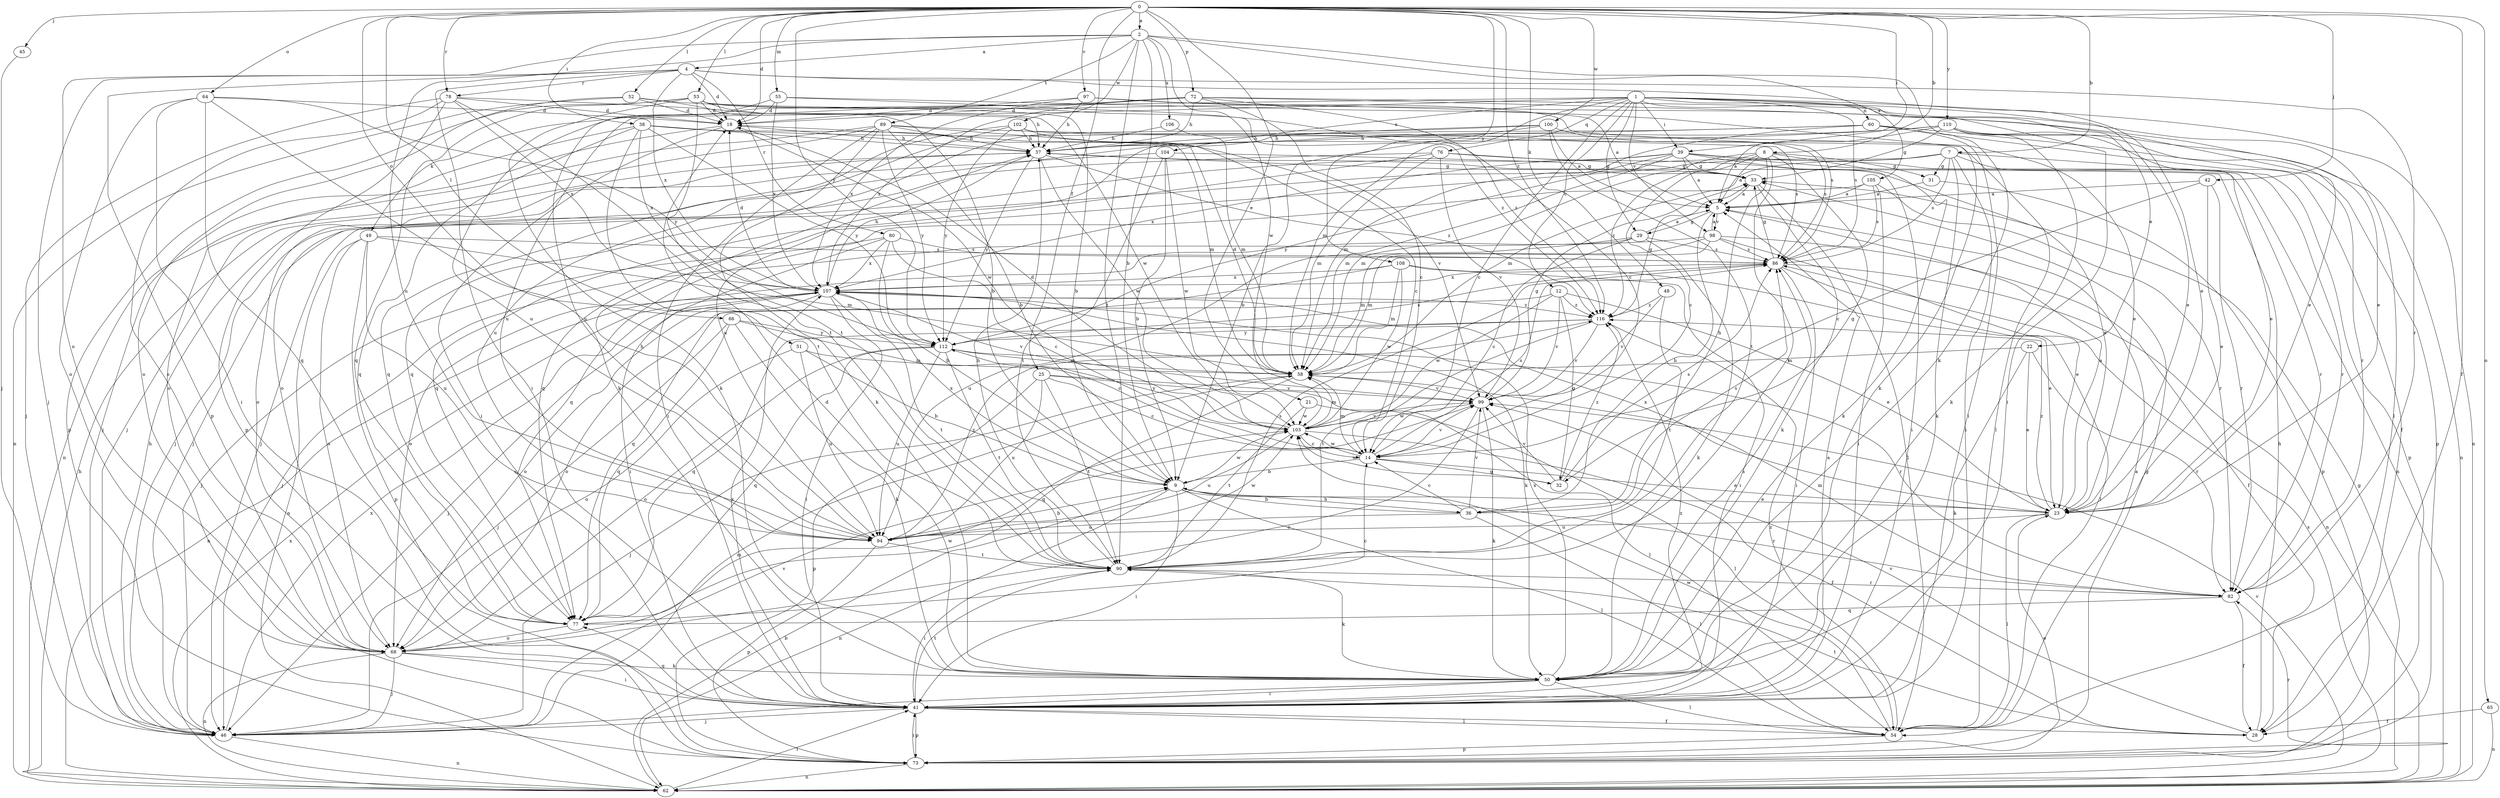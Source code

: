 strict digraph  {
0;
1;
2;
4;
5;
7;
8;
9;
12;
14;
18;
21;
22;
23;
25;
28;
29;
31;
32;
33;
36;
37;
38;
39;
41;
42;
45;
46;
48;
49;
50;
51;
52;
53;
54;
55;
58;
60;
62;
64;
65;
66;
68;
72;
73;
76;
77;
78;
80;
82;
86;
89;
90;
94;
97;
98;
99;
100;
102;
103;
104;
105;
106;
107;
108;
110;
112;
116;
0 -> 2  [label=a];
0 -> 7  [label=b];
0 -> 8  [label=b];
0 -> 18  [label=d];
0 -> 21  [label=e];
0 -> 25  [label=f];
0 -> 28  [label=f];
0 -> 38  [label=i];
0 -> 39  [label=i];
0 -> 42  [label=j];
0 -> 45  [label=j];
0 -> 48  [label=k];
0 -> 51  [label=l];
0 -> 52  [label=l];
0 -> 53  [label=l];
0 -> 55  [label=m];
0 -> 64  [label=o];
0 -> 65  [label=o];
0 -> 66  [label=o];
0 -> 72  [label=p];
0 -> 78  [label=r];
0 -> 97  [label=v];
0 -> 100  [label=w];
0 -> 108  [label=y];
0 -> 110  [label=y];
0 -> 112  [label=y];
0 -> 116  [label=z];
1 -> 12  [label=c];
1 -> 14  [label=c];
1 -> 22  [label=e];
1 -> 23  [label=e];
1 -> 29  [label=g];
1 -> 39  [label=i];
1 -> 41  [label=i];
1 -> 49  [label=k];
1 -> 58  [label=m];
1 -> 60  [label=n];
1 -> 62  [label=n];
1 -> 76  [label=q];
1 -> 86  [label=s];
1 -> 94  [label=u];
1 -> 98  [label=v];
1 -> 104  [label=x];
2 -> 4  [label=a];
2 -> 9  [label=b];
2 -> 50  [label=k];
2 -> 68  [label=o];
2 -> 89  [label=t];
2 -> 90  [label=t];
2 -> 94  [label=u];
2 -> 102  [label=w];
2 -> 103  [label=w];
2 -> 105  [label=x];
2 -> 106  [label=x];
4 -> 18  [label=d];
4 -> 23  [label=e];
4 -> 41  [label=i];
4 -> 46  [label=j];
4 -> 73  [label=p];
4 -> 78  [label=r];
4 -> 80  [label=r];
4 -> 82  [label=r];
4 -> 107  [label=x];
5 -> 29  [label=g];
5 -> 36  [label=h];
5 -> 98  [label=v];
7 -> 31  [label=g];
7 -> 41  [label=i];
7 -> 46  [label=j];
7 -> 50  [label=k];
7 -> 58  [label=m];
7 -> 73  [label=p];
7 -> 77  [label=q];
7 -> 82  [label=r];
7 -> 86  [label=s];
8 -> 5  [label=a];
8 -> 14  [label=c];
8 -> 31  [label=g];
8 -> 32  [label=g];
8 -> 36  [label=h];
8 -> 50  [label=k];
8 -> 58  [label=m];
8 -> 90  [label=t];
8 -> 116  [label=z];
9 -> 23  [label=e];
9 -> 36  [label=h];
9 -> 41  [label=i];
9 -> 54  [label=l];
9 -> 62  [label=n];
9 -> 82  [label=r];
9 -> 103  [label=w];
9 -> 107  [label=x];
12 -> 23  [label=e];
12 -> 32  [label=g];
12 -> 68  [label=o];
12 -> 99  [label=v];
12 -> 103  [label=w];
12 -> 116  [label=z];
14 -> 9  [label=b];
14 -> 23  [label=e];
14 -> 32  [label=g];
14 -> 58  [label=m];
14 -> 86  [label=s];
14 -> 99  [label=v];
14 -> 103  [label=w];
18 -> 37  [label=h];
18 -> 41  [label=i];
18 -> 46  [label=j];
18 -> 103  [label=w];
21 -> 54  [label=l];
21 -> 90  [label=t];
21 -> 103  [label=w];
22 -> 23  [label=e];
22 -> 50  [label=k];
22 -> 58  [label=m];
22 -> 82  [label=r];
23 -> 5  [label=a];
23 -> 54  [label=l];
23 -> 94  [label=u];
23 -> 107  [label=x];
23 -> 116  [label=z];
25 -> 14  [label=c];
25 -> 54  [label=l];
25 -> 73  [label=p];
25 -> 90  [label=t];
25 -> 94  [label=u];
25 -> 99  [label=v];
28 -> 37  [label=h];
28 -> 90  [label=t];
28 -> 99  [label=v];
29 -> 5  [label=a];
29 -> 14  [label=c];
29 -> 46  [label=j];
29 -> 50  [label=k];
29 -> 58  [label=m];
29 -> 86  [label=s];
31 -> 5  [label=a];
31 -> 73  [label=p];
32 -> 86  [label=s];
32 -> 99  [label=v];
32 -> 103  [label=w];
32 -> 116  [label=z];
33 -> 5  [label=a];
33 -> 50  [label=k];
33 -> 54  [label=l];
36 -> 9  [label=b];
36 -> 14  [label=c];
36 -> 54  [label=l];
36 -> 86  [label=s];
36 -> 94  [label=u];
36 -> 99  [label=v];
37 -> 33  [label=g];
37 -> 103  [label=w];
37 -> 112  [label=y];
37 -> 116  [label=z];
38 -> 37  [label=h];
38 -> 54  [label=l];
38 -> 58  [label=m];
38 -> 68  [label=o];
38 -> 77  [label=q];
38 -> 90  [label=t];
38 -> 107  [label=x];
38 -> 112  [label=y];
39 -> 5  [label=a];
39 -> 33  [label=g];
39 -> 41  [label=i];
39 -> 46  [label=j];
39 -> 58  [label=m];
39 -> 62  [label=n];
39 -> 82  [label=r];
39 -> 107  [label=x];
39 -> 112  [label=y];
41 -> 5  [label=a];
41 -> 28  [label=f];
41 -> 46  [label=j];
41 -> 54  [label=l];
41 -> 73  [label=p];
41 -> 77  [label=q];
41 -> 90  [label=t];
41 -> 107  [label=x];
41 -> 116  [label=z];
42 -> 5  [label=a];
42 -> 14  [label=c];
42 -> 23  [label=e];
42 -> 82  [label=r];
45 -> 46  [label=j];
46 -> 37  [label=h];
46 -> 58  [label=m];
46 -> 62  [label=n];
46 -> 99  [label=v];
46 -> 107  [label=x];
48 -> 90  [label=t];
48 -> 99  [label=v];
48 -> 116  [label=z];
49 -> 58  [label=m];
49 -> 62  [label=n];
49 -> 68  [label=o];
49 -> 73  [label=p];
49 -> 86  [label=s];
49 -> 94  [label=u];
50 -> 18  [label=d];
50 -> 41  [label=i];
50 -> 46  [label=j];
50 -> 54  [label=l];
50 -> 86  [label=s];
50 -> 107  [label=x];
51 -> 9  [label=b];
51 -> 58  [label=m];
51 -> 68  [label=o];
51 -> 94  [label=u];
52 -> 9  [label=b];
52 -> 18  [label=d];
52 -> 62  [label=n];
52 -> 68  [label=o];
52 -> 86  [label=s];
53 -> 9  [label=b];
53 -> 18  [label=d];
53 -> 37  [label=h];
53 -> 50  [label=k];
53 -> 73  [label=p];
53 -> 77  [label=q];
53 -> 90  [label=t];
53 -> 116  [label=z];
54 -> 5  [label=a];
54 -> 73  [label=p];
54 -> 103  [label=w];
54 -> 116  [label=z];
55 -> 14  [label=c];
55 -> 18  [label=d];
55 -> 50  [label=k];
55 -> 94  [label=u];
55 -> 107  [label=x];
58 -> 18  [label=d];
58 -> 46  [label=j];
58 -> 77  [label=q];
58 -> 99  [label=v];
60 -> 28  [label=f];
60 -> 37  [label=h];
60 -> 41  [label=i];
60 -> 58  [label=m];
60 -> 73  [label=p];
60 -> 94  [label=u];
62 -> 9  [label=b];
62 -> 33  [label=g];
62 -> 37  [label=h];
62 -> 41  [label=i];
62 -> 86  [label=s];
62 -> 99  [label=v];
62 -> 107  [label=x];
64 -> 18  [label=d];
64 -> 41  [label=i];
64 -> 50  [label=k];
64 -> 68  [label=o];
64 -> 77  [label=q];
64 -> 112  [label=y];
65 -> 28  [label=f];
65 -> 62  [label=n];
66 -> 14  [label=c];
66 -> 46  [label=j];
66 -> 50  [label=k];
66 -> 77  [label=q];
66 -> 112  [label=y];
68 -> 41  [label=i];
68 -> 46  [label=j];
68 -> 50  [label=k];
68 -> 62  [label=n];
68 -> 103  [label=w];
72 -> 14  [label=c];
72 -> 18  [label=d];
72 -> 23  [label=e];
72 -> 37  [label=h];
72 -> 54  [label=l];
72 -> 94  [label=u];
72 -> 107  [label=x];
72 -> 116  [label=z];
73 -> 23  [label=e];
73 -> 33  [label=g];
73 -> 41  [label=i];
73 -> 62  [label=n];
73 -> 82  [label=r];
76 -> 23  [label=e];
76 -> 33  [label=g];
76 -> 46  [label=j];
76 -> 58  [label=m];
76 -> 77  [label=q];
76 -> 99  [label=v];
77 -> 14  [label=c];
77 -> 68  [label=o];
78 -> 18  [label=d];
78 -> 46  [label=j];
78 -> 68  [label=o];
78 -> 73  [label=p];
78 -> 90  [label=t];
78 -> 103  [label=w];
78 -> 107  [label=x];
80 -> 9  [label=b];
80 -> 14  [label=c];
80 -> 41  [label=i];
80 -> 46  [label=j];
80 -> 86  [label=s];
80 -> 107  [label=x];
82 -> 28  [label=f];
82 -> 58  [label=m];
82 -> 77  [label=q];
86 -> 33  [label=g];
86 -> 41  [label=i];
86 -> 54  [label=l];
86 -> 62  [label=n];
86 -> 107  [label=x];
89 -> 9  [label=b];
89 -> 37  [label=h];
89 -> 41  [label=i];
89 -> 46  [label=j];
89 -> 50  [label=k];
89 -> 62  [label=n];
89 -> 86  [label=s];
89 -> 99  [label=v];
89 -> 112  [label=y];
90 -> 37  [label=h];
90 -> 41  [label=i];
90 -> 50  [label=k];
90 -> 82  [label=r];
90 -> 86  [label=s];
94 -> 9  [label=b];
94 -> 37  [label=h];
94 -> 73  [label=p];
94 -> 90  [label=t];
94 -> 103  [label=w];
94 -> 116  [label=z];
97 -> 5  [label=a];
97 -> 18  [label=d];
97 -> 23  [label=e];
97 -> 37  [label=h];
97 -> 107  [label=x];
98 -> 5  [label=a];
98 -> 23  [label=e];
98 -> 28  [label=f];
98 -> 58  [label=m];
98 -> 68  [label=o];
98 -> 86  [label=s];
98 -> 94  [label=u];
99 -> 33  [label=g];
99 -> 50  [label=k];
99 -> 68  [label=o];
99 -> 103  [label=w];
100 -> 5  [label=a];
100 -> 9  [label=b];
100 -> 37  [label=h];
100 -> 77  [label=q];
100 -> 86  [label=s];
100 -> 90  [label=t];
102 -> 14  [label=c];
102 -> 23  [label=e];
102 -> 37  [label=h];
102 -> 77  [label=q];
102 -> 94  [label=u];
102 -> 112  [label=y];
103 -> 14  [label=c];
103 -> 18  [label=d];
103 -> 28  [label=f];
103 -> 58  [label=m];
103 -> 94  [label=u];
103 -> 99  [label=v];
103 -> 112  [label=y];
104 -> 9  [label=b];
104 -> 33  [label=g];
104 -> 68  [label=o];
104 -> 90  [label=t];
104 -> 103  [label=w];
105 -> 5  [label=a];
105 -> 41  [label=i];
105 -> 77  [label=q];
105 -> 82  [label=r];
105 -> 86  [label=s];
106 -> 37  [label=h];
106 -> 58  [label=m];
107 -> 18  [label=d];
107 -> 37  [label=h];
107 -> 41  [label=i];
107 -> 46  [label=j];
107 -> 50  [label=k];
107 -> 62  [label=n];
107 -> 68  [label=o];
107 -> 90  [label=t];
107 -> 99  [label=v];
107 -> 116  [label=z];
108 -> 23  [label=e];
108 -> 41  [label=i];
108 -> 58  [label=m];
108 -> 77  [label=q];
108 -> 103  [label=w];
108 -> 107  [label=x];
110 -> 5  [label=a];
110 -> 23  [label=e];
110 -> 33  [label=g];
110 -> 37  [label=h];
110 -> 50  [label=k];
110 -> 62  [label=n];
110 -> 68  [label=o];
110 -> 82  [label=r];
112 -> 58  [label=m];
112 -> 68  [label=o];
112 -> 77  [label=q];
112 -> 82  [label=r];
112 -> 86  [label=s];
112 -> 90  [label=t];
112 -> 94  [label=u];
116 -> 33  [label=g];
116 -> 77  [label=q];
116 -> 90  [label=t];
116 -> 99  [label=v];
116 -> 112  [label=y];
}
